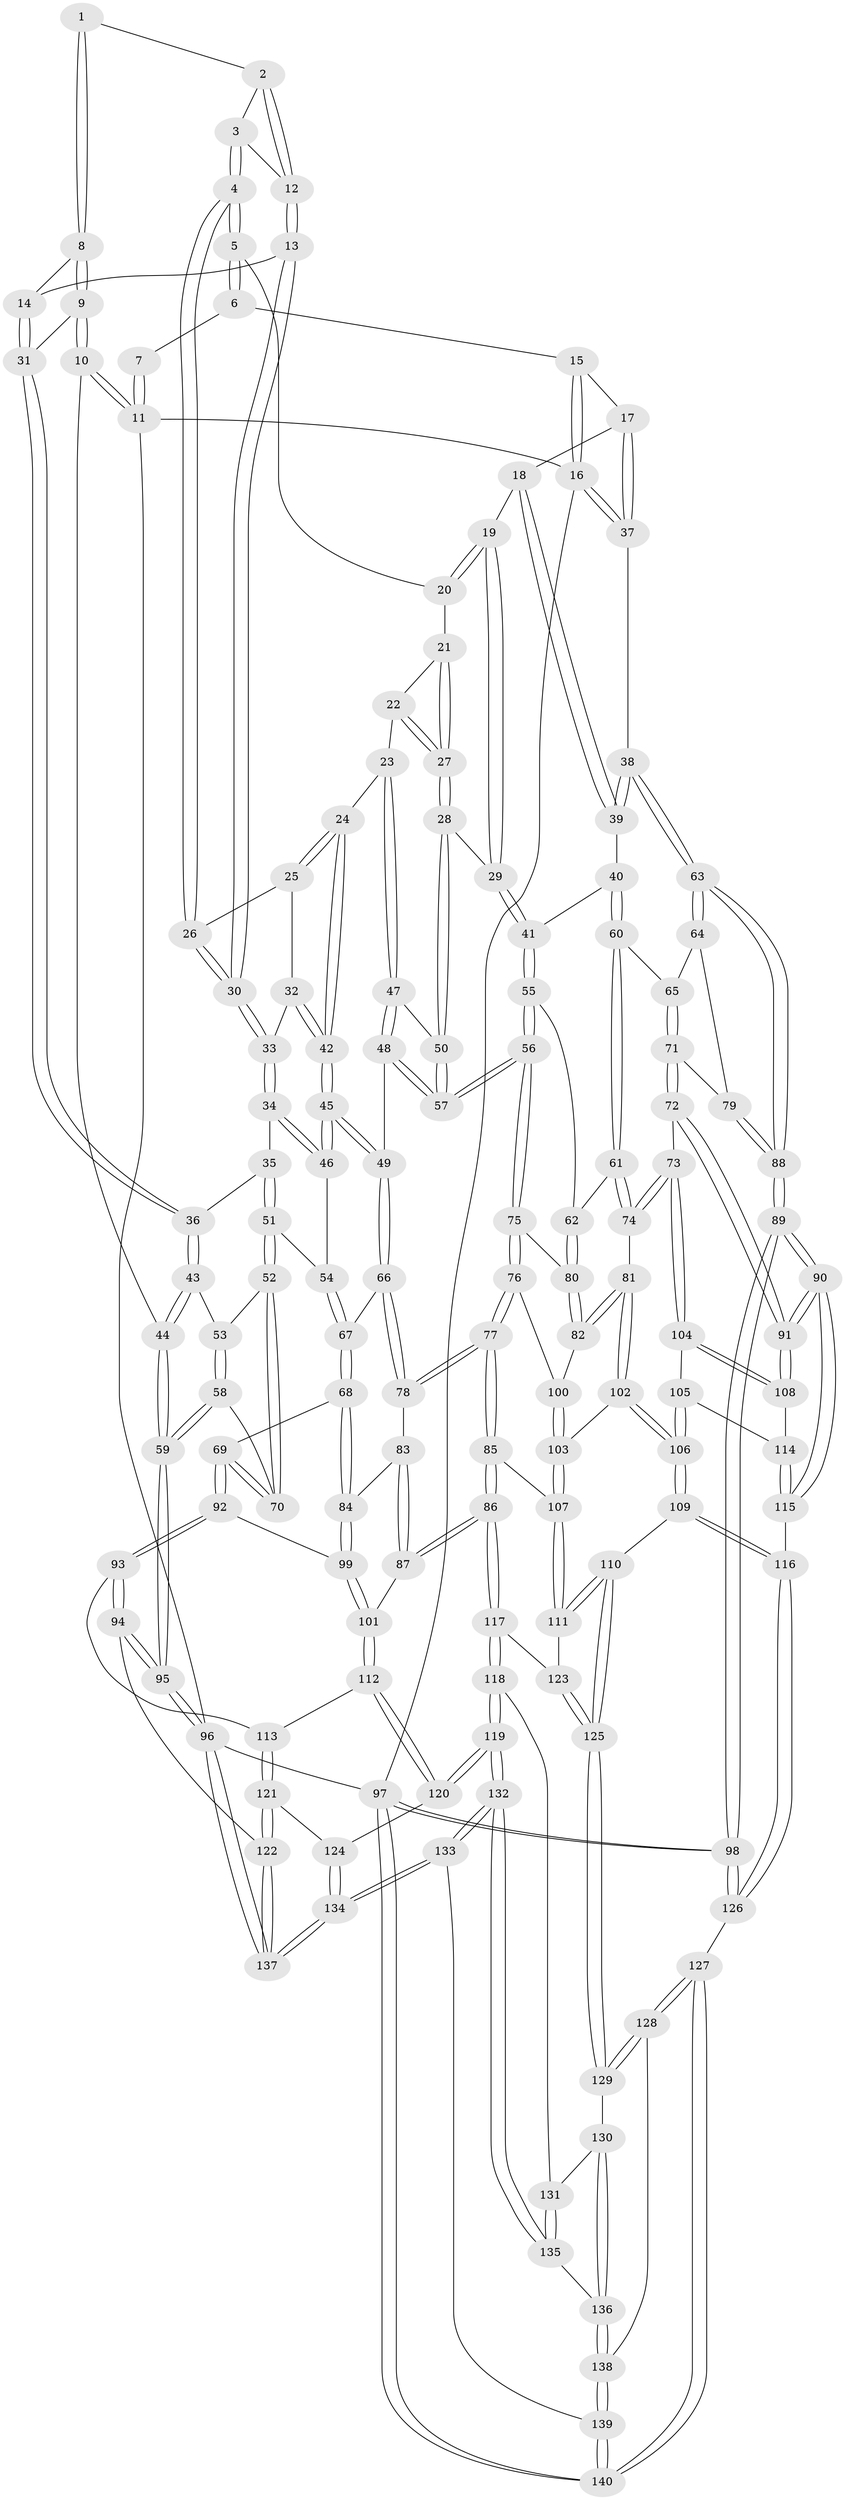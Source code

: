 // coarse degree distribution, {2: 0.01020408163265306, 3: 0.07142857142857142, 4: 0.2653061224489796, 5: 0.5102040816326531, 6: 0.11224489795918367, 7: 0.030612244897959183}
// Generated by graph-tools (version 1.1) at 2025/05/03/04/25 22:05:36]
// undirected, 140 vertices, 347 edges
graph export_dot {
graph [start="1"]
  node [color=gray90,style=filled];
  1 [pos="+0.18180575378249597+0"];
  2 [pos="+0.2161910718118736+0"];
  3 [pos="+0.34179719535652586+0.05709027527550113"];
  4 [pos="+0.4044371516277264+0.07603772007209851"];
  5 [pos="+0.5543057913076558+0"];
  6 [pos="+0.5626097994942396+0"];
  7 [pos="+0.1764452826701657+0"];
  8 [pos="+0.10096821625172435+0.09463093291797849"];
  9 [pos="+0.016999285781182982+0.13364266740013472"];
  10 [pos="+0+0.20286357049692563"];
  11 [pos="+0+0"];
  12 [pos="+0.25011983313077263+0.08503133320429598"];
  13 [pos="+0.2523592587222137+0.1346412873237587"];
  14 [pos="+0.14875992804452376+0.13338257832176348"];
  15 [pos="+0.6232349313135642+0"];
  16 [pos="+1+0"];
  17 [pos="+0.7948781787874295+0.14010536940804505"];
  18 [pos="+0.7931544968008241+0.1448847805731802"];
  19 [pos="+0.7354491472782348+0.18096752257774892"];
  20 [pos="+0.5588021344131644+0"];
  21 [pos="+0.5590236330694651+0"];
  22 [pos="+0.5127404652488377+0.1519930044820528"];
  23 [pos="+0.460280515429437+0.2153425685529983"];
  24 [pos="+0.43583317111611597+0.2101370049097886"];
  25 [pos="+0.3962814496785102+0.1431157259934386"];
  26 [pos="+0.38864951671053966+0.11911418954757279"];
  27 [pos="+0.6235456746966265+0.21228493226785353"];
  28 [pos="+0.6370353698869433+0.23831029614195545"];
  29 [pos="+0.6939312042105867+0.2442325480655977"];
  30 [pos="+0.25465736868734073+0.13763465473206074"];
  31 [pos="+0.13994240583206177+0.22727190066517394"];
  32 [pos="+0.3016734520036522+0.22517524007859172"];
  33 [pos="+0.25736953202879087+0.2118200272840683"];
  34 [pos="+0.2154242034036597+0.2627899856535355"];
  35 [pos="+0.17829841954739947+0.26219972907474304"];
  36 [pos="+0.14908364700768753+0.2611792960485831"];
  37 [pos="+1+0"];
  38 [pos="+1+0.22549083694616062"];
  39 [pos="+0.9546573674324452+0.27664225103186796"];
  40 [pos="+0.8988674141127418+0.31262384694962336"];
  41 [pos="+0.7003628255191596+0.2545273180247932"];
  42 [pos="+0.3692335052796675+0.27043007254981855"];
  43 [pos="+0.12813303047454758+0.2760524293745546"];
  44 [pos="+0+0.285091830987719"];
  45 [pos="+0.3593441854011995+0.3797051128365504"];
  46 [pos="+0.24597027476170533+0.32461827678656"];
  47 [pos="+0.5008170721414658+0.25644143994218305"];
  48 [pos="+0.41551744824061176+0.40017539483160874"];
  49 [pos="+0.3658978041515847+0.3920691562394508"];
  50 [pos="+0.573630645306086+0.27662680970110604"];
  51 [pos="+0.17595539014435146+0.40919697957808127"];
  52 [pos="+0.16799846221988324+0.4121840600656481"];
  53 [pos="+0.1305719288921282+0.3444087510171173"];
  54 [pos="+0.1803369790938757+0.4076618453285227"];
  55 [pos="+0.7155583733720075+0.4088788038782818"];
  56 [pos="+0.5543702614231678+0.4822667199722202"];
  57 [pos="+0.5503815409178654+0.4764840416601626"];
  58 [pos="+0+0.42225123464084624"];
  59 [pos="+0+0.3504120974964877"];
  60 [pos="+0.8380741950058817+0.41335009858828803"];
  61 [pos="+0.7787520258868984+0.43530628362075147"];
  62 [pos="+0.7634458114211333+0.4293860155817135"];
  63 [pos="+1+0.3244378848511368"];
  64 [pos="+0.963647233614875+0.4665219898451446"];
  65 [pos="+0.8551547822494199+0.42995096278846706"];
  66 [pos="+0.3228111668470382+0.4508275709408871"];
  67 [pos="+0.30603691525632365+0.45481345276321977"];
  68 [pos="+0.1984842645802588+0.5383039858537726"];
  69 [pos="+0.1239524624067602+0.523645399797506"];
  70 [pos="+0.11139953339754678+0.49468387690709487"];
  71 [pos="+0.9018900755924738+0.545160314429185"];
  72 [pos="+0.8553012863874265+0.5944166904208713"];
  73 [pos="+0.7993008490248855+0.60094005048989"];
  74 [pos="+0.7854565582787967+0.5928982847973372"];
  75 [pos="+0.5542790763111697+0.489122891169652"];
  76 [pos="+0.5163440004265235+0.5701746856675716"];
  77 [pos="+0.4893837617533495+0.6120259276857735"];
  78 [pos="+0.34095836646274447+0.5273712211283862"];
  79 [pos="+0.9329424941352155+0.537881330048116"];
  80 [pos="+0.6768712689582443+0.5678410174578782"];
  81 [pos="+0.7729054890527297+0.5951607031833541"];
  82 [pos="+0.6925352930905195+0.5791662944687105"];
  83 [pos="+0.3333538397958672+0.538331330666976"];
  84 [pos="+0.25180833676018366+0.5966472892064626"];
  85 [pos="+0.47077494700800354+0.6926803419273716"];
  86 [pos="+0.4560456571354304+0.7061232321667771"];
  87 [pos="+0.34131236804584714+0.6960421235403823"];
  88 [pos="+1+0.6992779255209409"];
  89 [pos="+1+0.8577035698192707"];
  90 [pos="+1+0.8562890007009473"];
  91 [pos="+1+0.7697976536981651"];
  92 [pos="+0.07542496589437502+0.6510102709622702"];
  93 [pos="+0.03263381118707382+0.6928258734789332"];
  94 [pos="+0+0.7387111548425626"];
  95 [pos="+0+0.7509001020716688"];
  96 [pos="+0+1"];
  97 [pos="+1+1"];
  98 [pos="+1+1"];
  99 [pos="+0.2704246932518023+0.6813922833670484"];
  100 [pos="+0.6545529501591691+0.6486003978448022"];
  101 [pos="+0.28721046641041287+0.7004713087380662"];
  102 [pos="+0.6828157691607006+0.712039722889635"];
  103 [pos="+0.6578646951314292+0.7045444351662135"];
  104 [pos="+0.8044936343970225+0.6529758889278212"];
  105 [pos="+0.7884077148970328+0.7379641095734817"];
  106 [pos="+0.7228472360686949+0.7598215154826866"];
  107 [pos="+0.5693378264136147+0.7262472107989265"];
  108 [pos="+0.9207974691776543+0.7417851649003927"];
  109 [pos="+0.7063464962920804+0.8276958719365856"];
  110 [pos="+0.6457245126480142+0.8479727677805572"];
  111 [pos="+0.613792355808322+0.805644265507197"];
  112 [pos="+0.2503002472750729+0.7683946962007736"];
  113 [pos="+0.04163519248365135+0.7008885338568336"];
  114 [pos="+0.8027580298280516+0.7478258212925356"];
  115 [pos="+0.8297643649916912+0.8372447235001496"];
  116 [pos="+0.7685127657855119+0.8781567567554694"];
  117 [pos="+0.4495355718341908+0.8121287225997783"];
  118 [pos="+0.4378693876316933+0.8452538224363151"];
  119 [pos="+0.32095702415409644+0.8916283491792455"];
  120 [pos="+0.23385011416237014+0.8438232300595444"];
  121 [pos="+0.16397206222284808+0.8631355305463793"];
  122 [pos="+0.15177412076825564+0.8760702100006111"];
  123 [pos="+0.5296957951702175+0.8396911416031363"];
  124 [pos="+0.22321187875850332+0.8493876924192126"];
  125 [pos="+0.6206425611350903+0.8898981958916725"];
  126 [pos="+0.7713585013333955+0.9106056172797796"];
  127 [pos="+0.7002334705290023+1"];
  128 [pos="+0.6211201827265436+0.9189785421929523"];
  129 [pos="+0.6178974443890707+0.903981995368866"];
  130 [pos="+0.5324846261064448+0.9094160962264634"];
  131 [pos="+0.4434102261913062+0.8576957900916369"];
  132 [pos="+0.33314052008400835+1"];
  133 [pos="+0.3304087367017883+1"];
  134 [pos="+0.24413366239024226+1"];
  135 [pos="+0.4519754350829898+0.9532317209007551"];
  136 [pos="+0.5249468376623434+0.9684748761184537"];
  137 [pos="+0+1"];
  138 [pos="+0.5481419142518635+0.9897029483726251"];
  139 [pos="+0.5521132272001562+1"];
  140 [pos="+0.7160411318975556+1"];
  1 -- 2;
  1 -- 8;
  1 -- 8;
  2 -- 3;
  2 -- 12;
  2 -- 12;
  3 -- 4;
  3 -- 4;
  3 -- 12;
  4 -- 5;
  4 -- 5;
  4 -- 26;
  4 -- 26;
  5 -- 6;
  5 -- 6;
  5 -- 20;
  6 -- 7;
  6 -- 15;
  7 -- 11;
  7 -- 11;
  8 -- 9;
  8 -- 9;
  8 -- 14;
  9 -- 10;
  9 -- 10;
  9 -- 31;
  10 -- 11;
  10 -- 11;
  10 -- 44;
  11 -- 16;
  11 -- 96;
  12 -- 13;
  12 -- 13;
  13 -- 14;
  13 -- 30;
  13 -- 30;
  14 -- 31;
  14 -- 31;
  15 -- 16;
  15 -- 16;
  15 -- 17;
  16 -- 37;
  16 -- 37;
  16 -- 97;
  17 -- 18;
  17 -- 37;
  17 -- 37;
  18 -- 19;
  18 -- 39;
  18 -- 39;
  19 -- 20;
  19 -- 20;
  19 -- 29;
  19 -- 29;
  20 -- 21;
  21 -- 22;
  21 -- 27;
  21 -- 27;
  22 -- 23;
  22 -- 27;
  22 -- 27;
  23 -- 24;
  23 -- 47;
  23 -- 47;
  24 -- 25;
  24 -- 25;
  24 -- 42;
  24 -- 42;
  25 -- 26;
  25 -- 32;
  26 -- 30;
  26 -- 30;
  27 -- 28;
  27 -- 28;
  28 -- 29;
  28 -- 50;
  28 -- 50;
  29 -- 41;
  29 -- 41;
  30 -- 33;
  30 -- 33;
  31 -- 36;
  31 -- 36;
  32 -- 33;
  32 -- 42;
  32 -- 42;
  33 -- 34;
  33 -- 34;
  34 -- 35;
  34 -- 46;
  34 -- 46;
  35 -- 36;
  35 -- 51;
  35 -- 51;
  36 -- 43;
  36 -- 43;
  37 -- 38;
  38 -- 39;
  38 -- 39;
  38 -- 63;
  38 -- 63;
  39 -- 40;
  40 -- 41;
  40 -- 60;
  40 -- 60;
  41 -- 55;
  41 -- 55;
  42 -- 45;
  42 -- 45;
  43 -- 44;
  43 -- 44;
  43 -- 53;
  44 -- 59;
  44 -- 59;
  45 -- 46;
  45 -- 46;
  45 -- 49;
  45 -- 49;
  46 -- 54;
  47 -- 48;
  47 -- 48;
  47 -- 50;
  48 -- 49;
  48 -- 57;
  48 -- 57;
  49 -- 66;
  49 -- 66;
  50 -- 57;
  50 -- 57;
  51 -- 52;
  51 -- 52;
  51 -- 54;
  52 -- 53;
  52 -- 70;
  52 -- 70;
  53 -- 58;
  53 -- 58;
  54 -- 67;
  54 -- 67;
  55 -- 56;
  55 -- 56;
  55 -- 62;
  56 -- 57;
  56 -- 57;
  56 -- 75;
  56 -- 75;
  58 -- 59;
  58 -- 59;
  58 -- 70;
  59 -- 95;
  59 -- 95;
  60 -- 61;
  60 -- 61;
  60 -- 65;
  61 -- 62;
  61 -- 74;
  61 -- 74;
  62 -- 80;
  62 -- 80;
  63 -- 64;
  63 -- 64;
  63 -- 88;
  63 -- 88;
  64 -- 65;
  64 -- 79;
  65 -- 71;
  65 -- 71;
  66 -- 67;
  66 -- 78;
  66 -- 78;
  67 -- 68;
  67 -- 68;
  68 -- 69;
  68 -- 84;
  68 -- 84;
  69 -- 70;
  69 -- 70;
  69 -- 92;
  69 -- 92;
  71 -- 72;
  71 -- 72;
  71 -- 79;
  72 -- 73;
  72 -- 91;
  72 -- 91;
  73 -- 74;
  73 -- 74;
  73 -- 104;
  73 -- 104;
  74 -- 81;
  75 -- 76;
  75 -- 76;
  75 -- 80;
  76 -- 77;
  76 -- 77;
  76 -- 100;
  77 -- 78;
  77 -- 78;
  77 -- 85;
  77 -- 85;
  78 -- 83;
  79 -- 88;
  79 -- 88;
  80 -- 82;
  80 -- 82;
  81 -- 82;
  81 -- 82;
  81 -- 102;
  81 -- 102;
  82 -- 100;
  83 -- 84;
  83 -- 87;
  83 -- 87;
  84 -- 99;
  84 -- 99;
  85 -- 86;
  85 -- 86;
  85 -- 107;
  86 -- 87;
  86 -- 87;
  86 -- 117;
  86 -- 117;
  87 -- 101;
  88 -- 89;
  88 -- 89;
  89 -- 90;
  89 -- 90;
  89 -- 98;
  89 -- 98;
  90 -- 91;
  90 -- 91;
  90 -- 115;
  90 -- 115;
  91 -- 108;
  91 -- 108;
  92 -- 93;
  92 -- 93;
  92 -- 99;
  93 -- 94;
  93 -- 94;
  93 -- 113;
  94 -- 95;
  94 -- 95;
  94 -- 122;
  95 -- 96;
  95 -- 96;
  96 -- 137;
  96 -- 137;
  96 -- 97;
  97 -- 98;
  97 -- 98;
  97 -- 140;
  97 -- 140;
  98 -- 126;
  98 -- 126;
  99 -- 101;
  99 -- 101;
  100 -- 103;
  100 -- 103;
  101 -- 112;
  101 -- 112;
  102 -- 103;
  102 -- 106;
  102 -- 106;
  103 -- 107;
  103 -- 107;
  104 -- 105;
  104 -- 108;
  104 -- 108;
  105 -- 106;
  105 -- 106;
  105 -- 114;
  106 -- 109;
  106 -- 109;
  107 -- 111;
  107 -- 111;
  108 -- 114;
  109 -- 110;
  109 -- 116;
  109 -- 116;
  110 -- 111;
  110 -- 111;
  110 -- 125;
  110 -- 125;
  111 -- 123;
  112 -- 113;
  112 -- 120;
  112 -- 120;
  113 -- 121;
  113 -- 121;
  114 -- 115;
  114 -- 115;
  115 -- 116;
  116 -- 126;
  116 -- 126;
  117 -- 118;
  117 -- 118;
  117 -- 123;
  118 -- 119;
  118 -- 119;
  118 -- 131;
  119 -- 120;
  119 -- 120;
  119 -- 132;
  119 -- 132;
  120 -- 124;
  121 -- 122;
  121 -- 122;
  121 -- 124;
  122 -- 137;
  122 -- 137;
  123 -- 125;
  123 -- 125;
  124 -- 134;
  124 -- 134;
  125 -- 129;
  125 -- 129;
  126 -- 127;
  127 -- 128;
  127 -- 128;
  127 -- 140;
  127 -- 140;
  128 -- 129;
  128 -- 129;
  128 -- 138;
  129 -- 130;
  130 -- 131;
  130 -- 136;
  130 -- 136;
  131 -- 135;
  131 -- 135;
  132 -- 133;
  132 -- 133;
  132 -- 135;
  132 -- 135;
  133 -- 134;
  133 -- 134;
  133 -- 139;
  134 -- 137;
  134 -- 137;
  135 -- 136;
  136 -- 138;
  136 -- 138;
  138 -- 139;
  138 -- 139;
  139 -- 140;
  139 -- 140;
}
